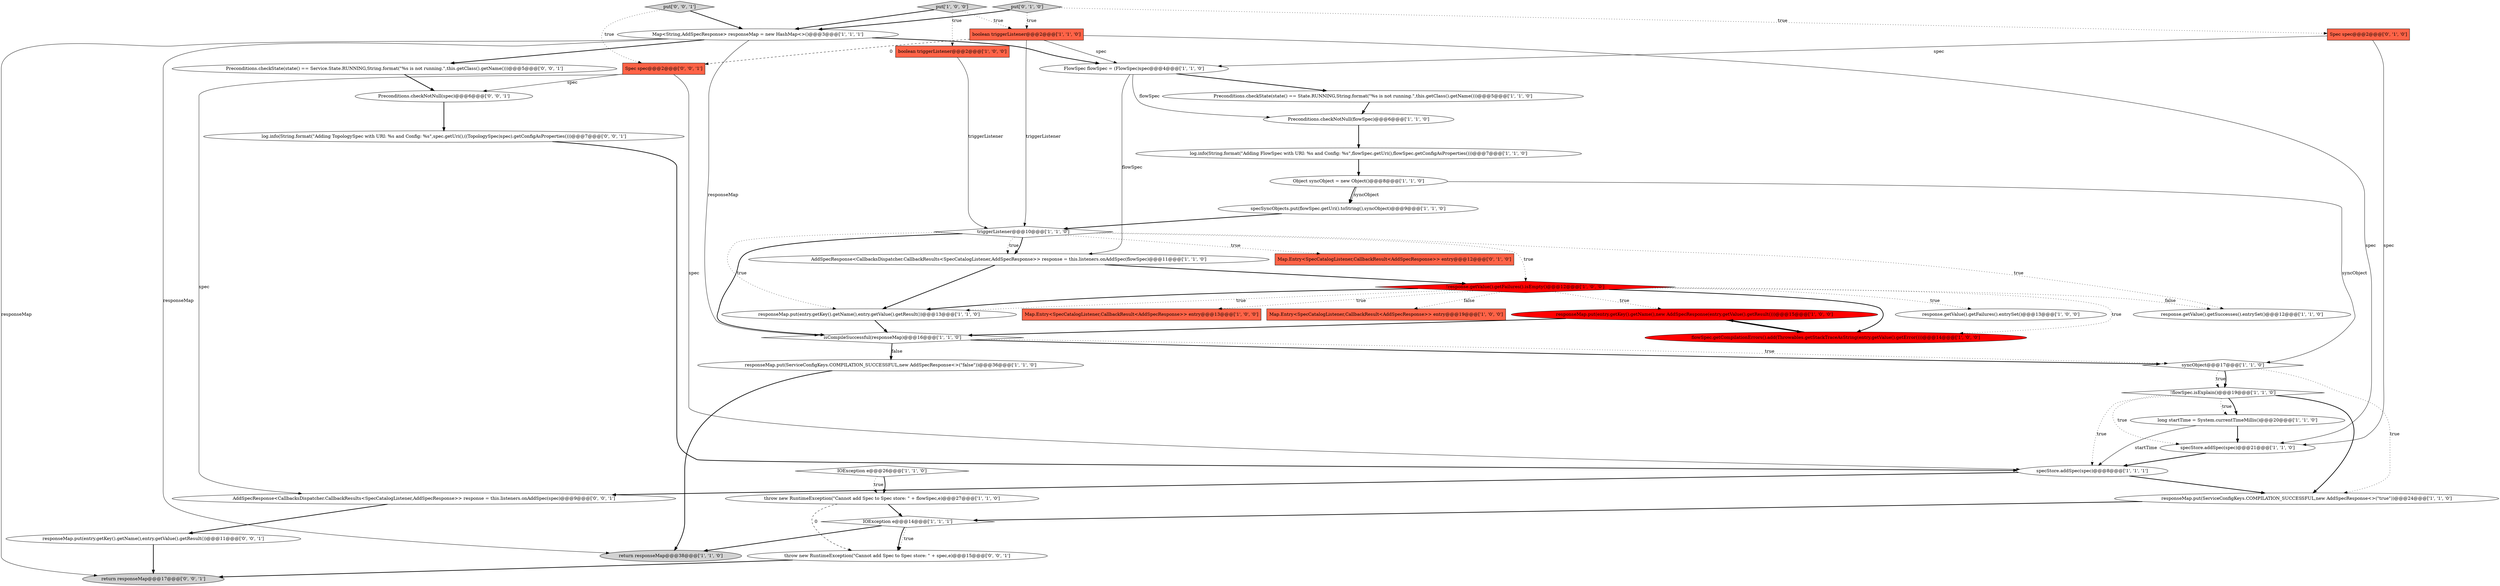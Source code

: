 digraph {
30 [style = filled, label = "Preconditions.checkNotNull(flowSpec)@@@6@@@['1', '1', '0']", fillcolor = white, shape = ellipse image = "AAA0AAABBB1BBB"];
4 [style = filled, label = "long startTime = System.currentTimeMillis()@@@20@@@['1', '1', '0']", fillcolor = white, shape = ellipse image = "AAA0AAABBB1BBB"];
31 [style = filled, label = "specStore.addSpec(spec)@@@21@@@['1', '1', '0']", fillcolor = white, shape = ellipse image = "AAA0AAABBB1BBB"];
26 [style = filled, label = "Map.Entry<SpecCatalogListener,CallbackResult<AddSpecResponse>> entry@@@13@@@['1', '0', '0']", fillcolor = tomato, shape = box image = "AAA1AAABBB1BBB"];
40 [style = filled, label = "Spec spec@@@2@@@['0', '0', '1']", fillcolor = tomato, shape = box image = "AAA0AAABBB3BBB"];
39 [style = filled, label = "return responseMap@@@17@@@['0', '0', '1']", fillcolor = lightgray, shape = ellipse image = "AAA0AAABBB3BBB"];
24 [style = filled, label = "specStore.addSpec(spec)@@@8@@@['1', '1', '1']", fillcolor = white, shape = ellipse image = "AAA0AAABBB1BBB"];
21 [style = filled, label = "FlowSpec flowSpec = (FlowSpec)spec@@@4@@@['1', '1', '0']", fillcolor = white, shape = ellipse image = "AAA0AAABBB1BBB"];
13 [style = filled, label = "log.info(String.format(\"Adding FlowSpec with URI: %s and Config: %s\",flowSpec.getUri(),flowSpec.getConfigAsProperties()))@@@7@@@['1', '1', '0']", fillcolor = white, shape = ellipse image = "AAA0AAABBB1BBB"];
5 [style = filled, label = "put['1', '0', '0']", fillcolor = lightgray, shape = diamond image = "AAA0AAABBB1BBB"];
11 [style = filled, label = "response.getValue().getSuccesses().entrySet()@@@12@@@['1', '1', '0']", fillcolor = white, shape = ellipse image = "AAA0AAABBB1BBB"];
15 [style = filled, label = "syncObject@@@17@@@['1', '1', '0']", fillcolor = white, shape = diamond image = "AAA0AAABBB1BBB"];
19 [style = filled, label = "Preconditions.checkState(state() == State.RUNNING,String.format(\"%s is not running.\",this.getClass().getName()))@@@5@@@['1', '1', '0']", fillcolor = white, shape = ellipse image = "AAA0AAABBB1BBB"];
7 [style = filled, label = "Map.Entry<SpecCatalogListener,CallbackResult<AddSpecResponse>> entry@@@19@@@['1', '0', '0']", fillcolor = tomato, shape = box image = "AAA0AAABBB1BBB"];
32 [style = filled, label = "Spec spec@@@2@@@['0', '1', '0']", fillcolor = tomato, shape = box image = "AAA0AAABBB2BBB"];
34 [style = filled, label = "put['0', '1', '0']", fillcolor = lightgray, shape = diamond image = "AAA0AAABBB2BBB"];
16 [style = filled, label = "boolean triggerListener@@@2@@@['1', '1', '0']", fillcolor = tomato, shape = box image = "AAA0AAABBB1BBB"];
18 [style = filled, label = "responseMap.put(ServiceConfigKeys.COMPILATION_SUCCESSFUL,new AddSpecResponse<>(\"false\"))@@@36@@@['1', '1', '0']", fillcolor = white, shape = ellipse image = "AAA0AAABBB1BBB"];
10 [style = filled, label = "responseMap.put(entry.getKey().getName(),entry.getValue().getResult())@@@13@@@['1', '1', '0']", fillcolor = white, shape = ellipse image = "AAA0AAABBB1BBB"];
28 [style = filled, label = "AddSpecResponse<CallbacksDispatcher.CallbackResults<SpecCatalogListener,AddSpecResponse>> response = this.listeners.onAddSpec(flowSpec)@@@11@@@['1', '1', '0']", fillcolor = white, shape = ellipse image = "AAA0AAABBB1BBB"];
36 [style = filled, label = "Preconditions.checkState(state() == Service.State.RUNNING,String.format(\"%s is not running.\",this.getClass().getName()))@@@5@@@['0', '0', '1']", fillcolor = white, shape = ellipse image = "AAA0AAABBB3BBB"];
41 [style = filled, label = "log.info(String.format(\"Adding TopologySpec with URI: %s and Config: %s\",spec.getUri(),((TopologySpec)spec).getConfigAsProperties()))@@@7@@@['0', '0', '1']", fillcolor = white, shape = ellipse image = "AAA0AAABBB3BBB"];
29 [style = filled, label = "Map<String,AddSpecResponse> responseMap = new HashMap<>()@@@3@@@['1', '1', '1']", fillcolor = white, shape = ellipse image = "AAA0AAABBB1BBB"];
42 [style = filled, label = "put['0', '0', '1']", fillcolor = lightgray, shape = diamond image = "AAA0AAABBB3BBB"];
14 [style = filled, label = "responseMap.put(entry.getKey().getName(),new AddSpecResponse(entry.getValue().getResult()))@@@15@@@['1', '0', '0']", fillcolor = red, shape = ellipse image = "AAA1AAABBB1BBB"];
33 [style = filled, label = "Map.Entry<SpecCatalogListener,CallbackResult<AddSpecResponse>> entry@@@12@@@['0', '1', '0']", fillcolor = tomato, shape = box image = "AAA0AAABBB2BBB"];
37 [style = filled, label = "responseMap.put(entry.getKey().getName(),entry.getValue().getResult())@@@11@@@['0', '0', '1']", fillcolor = white, shape = ellipse image = "AAA0AAABBB3BBB"];
25 [style = filled, label = "flowSpec.getCompilationErrors().add(Throwables.getStackTraceAsString(entry.getValue().getError()))@@@14@@@['1', '0', '0']", fillcolor = red, shape = ellipse image = "AAA1AAABBB1BBB"];
0 [style = filled, label = "responseMap.put(ServiceConfigKeys.COMPILATION_SUCCESSFUL,new AddSpecResponse<>(\"true\"))@@@24@@@['1', '1', '0']", fillcolor = white, shape = ellipse image = "AAA0AAABBB1BBB"];
2 [style = filled, label = "!flowSpec.isExplain()@@@19@@@['1', '1', '0']", fillcolor = white, shape = diamond image = "AAA0AAABBB1BBB"];
1 [style = filled, label = "boolean triggerListener@@@2@@@['1', '0', '0']", fillcolor = tomato, shape = box image = "AAA0AAABBB1BBB"];
17 [style = filled, label = "IOException e@@@14@@@['1', '1', '1']", fillcolor = white, shape = diamond image = "AAA0AAABBB1BBB"];
9 [style = filled, label = "isCompileSuccessful(responseMap)@@@16@@@['1', '1', '0']", fillcolor = white, shape = diamond image = "AAA0AAABBB1BBB"];
12 [style = filled, label = "throw new RuntimeException(\"Cannot add Spec to Spec store: \" + flowSpec,e)@@@27@@@['1', '1', '0']", fillcolor = white, shape = ellipse image = "AAA0AAABBB1BBB"];
38 [style = filled, label = "throw new RuntimeException(\"Cannot add Spec to Spec store: \" + spec,e)@@@15@@@['0', '0', '1']", fillcolor = white, shape = ellipse image = "AAA0AAABBB3BBB"];
3 [style = filled, label = "response.getValue().getFailures().entrySet()@@@13@@@['1', '0', '0']", fillcolor = white, shape = ellipse image = "AAA0AAABBB1BBB"];
27 [style = filled, label = "Object syncObject = new Object()@@@8@@@['1', '1', '0']", fillcolor = white, shape = ellipse image = "AAA0AAABBB1BBB"];
23 [style = filled, label = "!response.getValue().getFailures().isEmpty()@@@12@@@['1', '0', '0']", fillcolor = red, shape = diamond image = "AAA1AAABBB1BBB"];
35 [style = filled, label = "AddSpecResponse<CallbacksDispatcher.CallbackResults<SpecCatalogListener,AddSpecResponse>> response = this.listeners.onAddSpec(spec)@@@9@@@['0', '0', '1']", fillcolor = white, shape = ellipse image = "AAA0AAABBB3BBB"];
8 [style = filled, label = "return responseMap@@@38@@@['1', '1', '0']", fillcolor = lightgray, shape = ellipse image = "AAA0AAABBB1BBB"];
20 [style = filled, label = "IOException e@@@26@@@['1', '1', '0']", fillcolor = white, shape = diamond image = "AAA0AAABBB1BBB"];
6 [style = filled, label = "triggerListener@@@10@@@['1', '1', '0']", fillcolor = white, shape = diamond image = "AAA0AAABBB1BBB"];
43 [style = filled, label = "Preconditions.checkNotNull(spec)@@@6@@@['0', '0', '1']", fillcolor = white, shape = ellipse image = "AAA0AAABBB3BBB"];
22 [style = filled, label = "specSyncObjects.put(flowSpec.getUri().toString(),syncObject)@@@9@@@['1', '1', '0']", fillcolor = white, shape = ellipse image = "AAA0AAABBB1BBB"];
23->7 [style = dotted, label="false"];
12->38 [style = dashed, label="0"];
40->24 [style = solid, label="spec"];
14->25 [style = bold, label=""];
30->13 [style = bold, label=""];
5->1 [style = dotted, label="true"];
16->31 [style = solid, label="spec"];
25->14 [style = bold, label=""];
38->39 [style = bold, label=""];
42->29 [style = bold, label=""];
17->38 [style = bold, label=""];
4->24 [style = solid, label="startTime"];
35->37 [style = bold, label=""];
29->9 [style = solid, label="responseMap"];
40->43 [style = solid, label="spec"];
9->18 [style = dotted, label="false"];
14->9 [style = bold, label=""];
9->15 [style = dotted, label="true"];
6->11 [style = dotted, label="true"];
29->36 [style = bold, label=""];
5->29 [style = bold, label=""];
17->38 [style = dotted, label="true"];
23->25 [style = bold, label=""];
21->19 [style = bold, label=""];
24->0 [style = bold, label=""];
0->17 [style = bold, label=""];
2->24 [style = dotted, label="true"];
15->2 [style = dotted, label="true"];
21->30 [style = solid, label="flowSpec"];
27->22 [style = bold, label=""];
2->4 [style = bold, label=""];
23->14 [style = dotted, label="true"];
32->31 [style = solid, label="spec"];
21->28 [style = solid, label="flowSpec"];
23->3 [style = dotted, label="true"];
23->10 [style = bold, label=""];
16->21 [style = solid, label="spec"];
1->6 [style = solid, label="triggerListener"];
6->33 [style = dotted, label="true"];
16->40 [style = dashed, label="0"];
29->39 [style = solid, label="responseMap"];
22->6 [style = bold, label=""];
36->43 [style = bold, label=""];
17->8 [style = bold, label=""];
34->29 [style = bold, label=""];
31->24 [style = bold, label=""];
12->17 [style = bold, label=""];
15->0 [style = dotted, label="true"];
29->8 [style = solid, label="responseMap"];
42->40 [style = dotted, label="true"];
29->21 [style = bold, label=""];
6->10 [style = dotted, label="true"];
4->31 [style = bold, label=""];
2->0 [style = bold, label=""];
13->27 [style = bold, label=""];
23->10 [style = dotted, label="true"];
9->18 [style = bold, label=""];
28->23 [style = bold, label=""];
2->4 [style = dotted, label="true"];
5->16 [style = dotted, label="true"];
43->41 [style = bold, label=""];
40->35 [style = solid, label="spec"];
10->9 [style = bold, label=""];
18->8 [style = bold, label=""];
23->25 [style = dotted, label="true"];
37->39 [style = bold, label=""];
27->15 [style = solid, label="syncObject"];
32->21 [style = solid, label="spec"];
34->32 [style = dotted, label="true"];
15->2 [style = bold, label=""];
28->10 [style = bold, label=""];
41->24 [style = bold, label=""];
24->35 [style = bold, label=""];
6->23 [style = dotted, label="true"];
2->31 [style = dotted, label="true"];
6->28 [style = dotted, label="true"];
23->26 [style = dotted, label="true"];
23->11 [style = dotted, label="false"];
9->15 [style = bold, label=""];
27->22 [style = solid, label="syncObject"];
20->12 [style = bold, label=""];
16->6 [style = solid, label="triggerListener"];
20->12 [style = dotted, label="true"];
6->9 [style = bold, label=""];
34->16 [style = dotted, label="true"];
6->28 [style = bold, label=""];
19->30 [style = bold, label=""];
}
